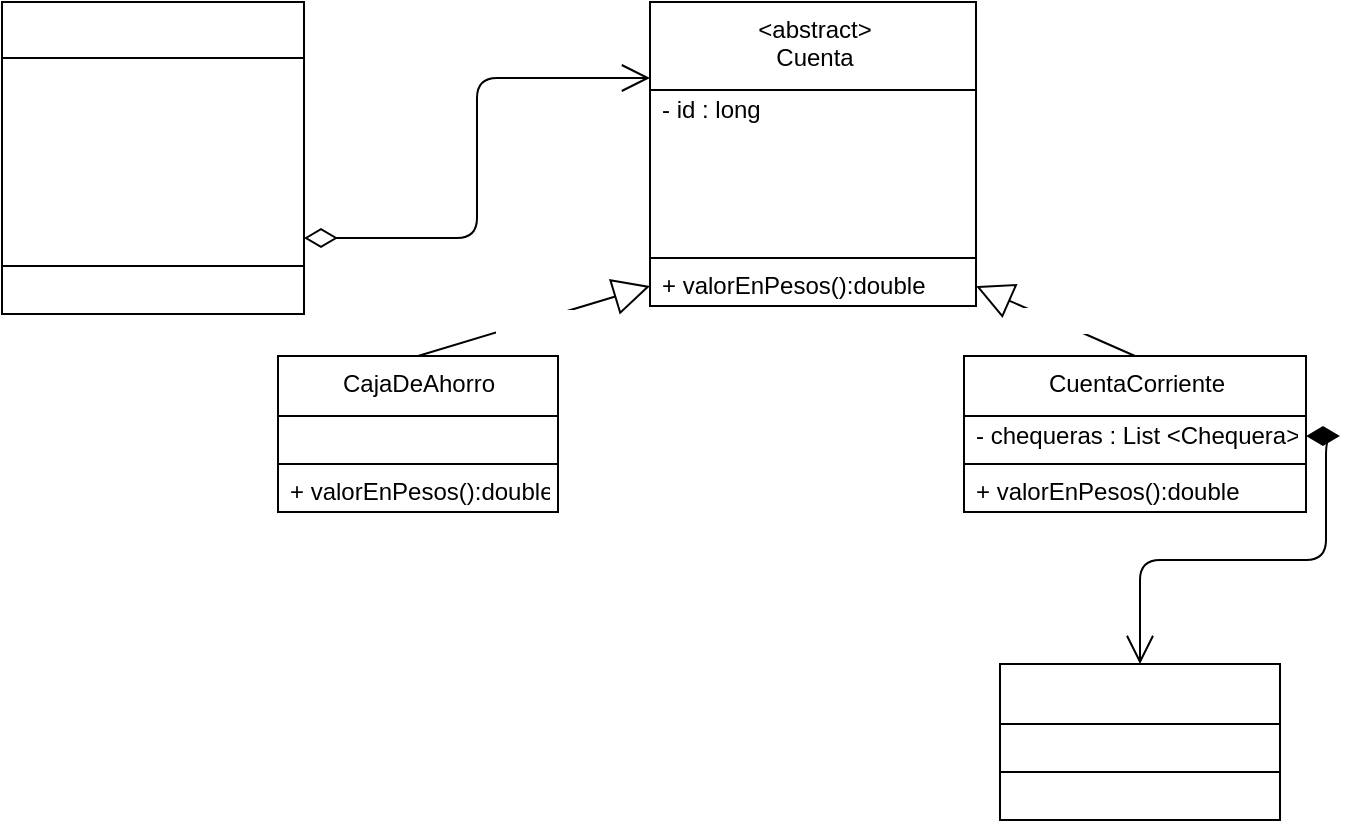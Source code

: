 <mxfile>
    <diagram id="CjBy1jmc4c3ETMRlTFQg" name="Page-1">
        <mxGraphModel dx="807" dy="392" grid="0" gridSize="10" guides="1" tooltips="1" connect="1" arrows="1" fold="1" page="1" pageScale="1" pageWidth="827" pageHeight="1169" math="0" shadow="0">
            <root>
                <mxCell id="0"/>
                <mxCell id="1" parent="0"/>
                <mxCell id="2" value="&amp;lt;abstract&amp;gt;&lt;br&gt;Cuenta" style="swimlane;fontStyle=0;align=center;verticalAlign=top;childLayout=stackLayout;horizontal=1;startSize=44;horizontalStack=0;resizeParent=1;resizeParentMax=0;resizeLast=0;collapsible=0;marginBottom=0;html=1;" parent="1" vertex="1">
                    <mxGeometry x="404" y="240" width="163" height="152" as="geometry"/>
                </mxCell>
                <mxCell id="4" value="- id : long" style="text;html=1;strokeColor=none;fillColor=none;align=left;verticalAlign=middle;spacingLeft=4;spacingRight=4;overflow=hidden;rotatable=0;points=[[0,0.5],[1,0.5]];portConstraint=eastwest;" parent="2" vertex="1">
                    <mxGeometry y="44" width="163" height="20" as="geometry"/>
                </mxCell>
                <object label="&lt;font color=&quot;#ffffff&quot;&gt;- cbu : string&lt;/font&gt;" qwer="" id="5">
                    <mxCell style="text;html=1;strokeColor=none;fillColor=none;align=left;verticalAlign=middle;spacingLeft=4;spacingRight=4;overflow=hidden;rotatable=0;points=[[0,0.5],[1,0.5]];portConstraint=eastwest;fontColor=#808080;" parent="2" vertex="1">
                        <mxGeometry y="64" width="163" height="20" as="geometry"/>
                    </mxCell>
                </object>
                <object label="&lt;font color=&quot;#ffffff&quot;&gt;- enDolares : boolean&lt;/font&gt;" qwer="" id="27">
                    <mxCell style="text;html=1;strokeColor=none;fillColor=none;align=left;verticalAlign=middle;spacingLeft=4;spacingRight=4;overflow=hidden;rotatable=0;points=[[0,0.5],[1,0.5]];portConstraint=eastwest;fontColor=#808080;" parent="2" vertex="1">
                        <mxGeometry y="84" width="163" height="20" as="geometry"/>
                    </mxCell>
                </object>
                <object label="&lt;font color=&quot;#ffffff&quot;&gt;- monto : double&lt;/font&gt;" qwer="" id="53">
                    <mxCell style="text;html=1;strokeColor=none;fillColor=none;align=left;verticalAlign=middle;spacingLeft=4;spacingRight=4;overflow=hidden;rotatable=0;points=[[0,0.5],[1,0.5]];portConstraint=eastwest;fontColor=#808080;" parent="2" vertex="1">
                        <mxGeometry y="104" width="163" height="20" as="geometry"/>
                    </mxCell>
                </object>
                <mxCell id="7" value="" style="line;strokeWidth=1;fillColor=none;align=left;verticalAlign=middle;spacingTop=-1;spacingLeft=3;spacingRight=3;rotatable=0;labelPosition=right;points=[];portConstraint=eastwest;" parent="2" vertex="1">
                    <mxGeometry y="124" width="163" height="8" as="geometry"/>
                </mxCell>
                <mxCell id="9" value="+ valorEnPesos():double" style="text;html=1;strokeColor=none;fillColor=none;align=left;verticalAlign=middle;spacingLeft=4;spacingRight=4;overflow=hidden;rotatable=0;points=[[0,0.5],[1,0.5]];portConstraint=eastwest;" parent="2" vertex="1">
                    <mxGeometry y="132" width="163" height="20" as="geometry"/>
                </mxCell>
                <mxCell id="10" value="CajaDeAhorro" style="swimlane;fontStyle=0;align=center;verticalAlign=top;childLayout=stackLayout;horizontal=1;startSize=30;horizontalStack=0;resizeParent=1;resizeParentMax=0;resizeLast=0;collapsible=0;marginBottom=0;html=1;" parent="1" vertex="1">
                    <mxGeometry x="218" y="417" width="140" height="78" as="geometry"/>
                </mxCell>
                <mxCell id="14" value="&amp;nbsp; &amp;nbsp;" style="text;html=1;strokeColor=none;fillColor=none;align=left;verticalAlign=middle;spacingLeft=4;spacingRight=4;overflow=hidden;rotatable=0;points=[[0,0.5],[1,0.5]];portConstraint=eastwest;" parent="10" vertex="1">
                    <mxGeometry y="30" width="140" height="20" as="geometry"/>
                </mxCell>
                <mxCell id="15" value="" style="line;strokeWidth=1;fillColor=none;align=left;verticalAlign=middle;spacingTop=-1;spacingLeft=3;spacingRight=3;rotatable=0;labelPosition=right;points=[];portConstraint=eastwest;" parent="10" vertex="1">
                    <mxGeometry y="50" width="140" height="8" as="geometry"/>
                </mxCell>
                <mxCell id="17" value="+ valorEnPesos():double" style="text;html=1;strokeColor=none;fillColor=none;align=left;verticalAlign=middle;spacingLeft=4;spacingRight=4;overflow=hidden;rotatable=0;points=[[0,0.5],[1,0.5]];portConstraint=eastwest;" parent="10" vertex="1">
                    <mxGeometry y="58" width="140" height="20" as="geometry"/>
                </mxCell>
                <mxCell id="18" value="CuentaCorriente" style="swimlane;fontStyle=0;align=center;verticalAlign=top;childLayout=stackLayout;horizontal=1;startSize=30;horizontalStack=0;resizeParent=1;resizeParentMax=0;resizeLast=0;collapsible=0;marginBottom=0;html=1;" parent="1" vertex="1">
                    <mxGeometry x="561" y="417" width="171" height="78" as="geometry"/>
                </mxCell>
                <mxCell id="20" value="- chequeras : List &amp;lt;Chequera&amp;gt;" style="text;html=1;strokeColor=none;fillColor=none;align=left;verticalAlign=middle;spacingLeft=4;spacingRight=4;overflow=hidden;rotatable=0;points=[[0,0.5],[1,0.5]];portConstraint=eastwest;" parent="18" vertex="1">
                    <mxGeometry y="30" width="171" height="20" as="geometry"/>
                </mxCell>
                <mxCell id="23" value="" style="line;strokeWidth=1;fillColor=none;align=left;verticalAlign=middle;spacingTop=-1;spacingLeft=3;spacingRight=3;rotatable=0;labelPosition=right;points=[];portConstraint=eastwest;" parent="18" vertex="1">
                    <mxGeometry y="50" width="171" height="8" as="geometry"/>
                </mxCell>
                <mxCell id="25" value="+ valorEnPesos():double" style="text;html=1;strokeColor=none;fillColor=none;align=left;verticalAlign=middle;spacingLeft=4;spacingRight=4;overflow=hidden;rotatable=0;points=[[0,0.5],[1,0.5]];portConstraint=eastwest;" parent="18" vertex="1">
                    <mxGeometry y="58" width="171" height="20" as="geometry"/>
                </mxCell>
                <mxCell id="28" value="Extends" style="endArrow=block;endSize=16;endFill=0;html=1;fontColor=#FFFFFF;exitX=0.5;exitY=0;exitDx=0;exitDy=0;entryX=0;entryY=0.5;entryDx=0;entryDy=0;" parent="1" source="10" target="9" edge="1">
                    <mxGeometry width="160" relative="1" as="geometry">
                        <mxPoint x="350" y="421" as="sourcePoint"/>
                        <mxPoint x="510" y="421" as="targetPoint"/>
                    </mxGeometry>
                </mxCell>
                <mxCell id="30" value="Extends" style="endArrow=block;endSize=16;endFill=0;html=1;fontColor=#FFFFFF;exitX=0.5;exitY=0;exitDx=0;exitDy=0;entryX=1;entryY=0.5;entryDx=0;entryDy=0;" parent="1" source="18" target="9" edge="1">
                    <mxGeometry width="160" relative="1" as="geometry">
                        <mxPoint x="443" y="533" as="sourcePoint"/>
                        <mxPoint x="603" y="533" as="targetPoint"/>
                    </mxGeometry>
                </mxCell>
                <mxCell id="31" value="&lt;b&gt;Chequera&lt;/b&gt;" style="swimlane;fontStyle=0;align=center;verticalAlign=top;childLayout=stackLayout;horizontal=1;startSize=30;horizontalStack=0;resizeParent=1;resizeParentMax=0;resizeLast=0;collapsible=0;marginBottom=0;html=1;fontColor=#FFFFFF;" parent="1" vertex="1">
                    <mxGeometry x="579" y="571" width="140" height="78" as="geometry"/>
                </mxCell>
                <mxCell id="32" value="- id : long" style="text;html=1;strokeColor=none;fillColor=none;align=left;verticalAlign=middle;spacingLeft=4;spacingRight=4;overflow=hidden;rotatable=0;points=[[0,0.5],[1,0.5]];portConstraint=eastwest;fontColor=#FFFFFF;" parent="31" vertex="1">
                    <mxGeometry y="30" width="140" height="20" as="geometry"/>
                </mxCell>
                <mxCell id="36" value="" style="line;strokeWidth=1;fillColor=none;align=left;verticalAlign=middle;spacingTop=-1;spacingLeft=3;spacingRight=3;rotatable=0;labelPosition=right;points=[];portConstraint=eastwest;fontColor=#FFFFFF;" parent="31" vertex="1">
                    <mxGeometry y="50" width="140" height="8" as="geometry"/>
                </mxCell>
                <mxCell id="38" value="&amp;nbsp; &amp;nbsp;" style="text;html=1;strokeColor=none;fillColor=none;align=left;verticalAlign=middle;spacingLeft=4;spacingRight=4;overflow=hidden;rotatable=0;points=[[0,0.5],[1,0.5]];portConstraint=eastwest;fontColor=#FFFFFF;" parent="31" vertex="1">
                    <mxGeometry y="58" width="140" height="20" as="geometry"/>
                </mxCell>
                <mxCell id="40" value="1" style="endArrow=open;html=1;endSize=12;startArrow=diamondThin;startSize=14;startFill=1;edgeStyle=orthogonalEdgeStyle;align=left;verticalAlign=bottom;fontColor=#FFFFFF;exitX=1;exitY=0.5;exitDx=0;exitDy=0;entryX=0.5;entryY=0;entryDx=0;entryDy=0;" parent="1" source="20" target="31" edge="1">
                    <mxGeometry x="-1" y="3" relative="1" as="geometry">
                        <mxPoint x="414" y="623" as="sourcePoint"/>
                        <mxPoint x="574" y="623" as="targetPoint"/>
                    </mxGeometry>
                </mxCell>
                <mxCell id="41" value="Cliente" style="swimlane;fontStyle=0;align=center;verticalAlign=top;childLayout=stackLayout;horizontal=1;startSize=28;horizontalStack=0;resizeParent=1;resizeParentMax=0;resizeLast=0;collapsible=0;marginBottom=0;html=1;fontColor=#FFFFFF;" parent="1" vertex="1">
                    <mxGeometry x="80" y="240" width="151" height="156" as="geometry"/>
                </mxCell>
                <mxCell id="42" value="- id : long" style="text;html=1;strokeColor=none;fillColor=none;align=left;verticalAlign=middle;spacingLeft=4;spacingRight=4;overflow=hidden;rotatable=0;points=[[0,0.5],[1,0.5]];portConstraint=eastwest;fontColor=#FFFFFF;" parent="41" vertex="1">
                    <mxGeometry y="28" width="151" height="20" as="geometry"/>
                </mxCell>
                <mxCell id="50" value="- nombre : string" style="text;html=1;strokeColor=none;fillColor=none;align=left;verticalAlign=middle;spacingLeft=4;spacingRight=4;overflow=hidden;rotatable=0;points=[[0,0.5],[1,0.5]];portConstraint=eastwest;fontColor=#FFFFFF;" parent="41" vertex="1">
                    <mxGeometry y="48" width="151" height="20" as="geometry"/>
                </mxCell>
                <mxCell id="51" value="- apellido : string" style="text;html=1;strokeColor=none;fillColor=none;align=left;verticalAlign=middle;spacingLeft=4;spacingRight=4;overflow=hidden;rotatable=0;points=[[0,0.5],[1,0.5]];portConstraint=eastwest;fontColor=#FFFFFF;" parent="41" vertex="1">
                    <mxGeometry y="68" width="151" height="20" as="geometry"/>
                </mxCell>
                <mxCell id="52" value="- dni : int" style="text;html=1;strokeColor=none;fillColor=none;align=left;verticalAlign=middle;spacingLeft=4;spacingRight=4;overflow=hidden;rotatable=0;points=[[0,0.5],[1,0.5]];portConstraint=eastwest;fontColor=#FFFFFF;" parent="41" vertex="1">
                    <mxGeometry y="88" width="151" height="20" as="geometry"/>
                </mxCell>
                <mxCell id="43" value="- cuentas : List &amp;lt;Cuenta&amp;gt;" style="text;html=1;strokeColor=none;fillColor=none;align=left;verticalAlign=middle;spacingLeft=4;spacingRight=4;overflow=hidden;rotatable=0;points=[[0,0.5],[1,0.5]];portConstraint=eastwest;fontColor=#FFFFFF;" parent="41" vertex="1">
                    <mxGeometry y="108" width="151" height="20" as="geometry"/>
                </mxCell>
                <mxCell id="46" value="" style="line;strokeWidth=1;fillColor=none;align=left;verticalAlign=middle;spacingTop=-1;spacingLeft=3;spacingRight=3;rotatable=0;labelPosition=right;points=[];portConstraint=eastwest;fontColor=#FFFFFF;" parent="41" vertex="1">
                    <mxGeometry y="128" width="151" height="8" as="geometry"/>
                </mxCell>
                <mxCell id="47" value="+ pagaBienes() : boolean" style="text;html=1;strokeColor=none;fillColor=none;align=left;verticalAlign=middle;spacingLeft=4;spacingRight=4;overflow=hidden;rotatable=0;points=[[0,0.5],[1,0.5]];portConstraint=eastwest;fontColor=#FFFFFF;" parent="41" vertex="1">
                    <mxGeometry y="136" width="151" height="20" as="geometry"/>
                </mxCell>
                <mxCell id="49" value="1" style="endArrow=open;html=1;endSize=12;startArrow=diamondThin;startSize=14;startFill=0;edgeStyle=orthogonalEdgeStyle;align=left;verticalAlign=bottom;fontColor=#FFFFFF;exitX=1;exitY=0.5;exitDx=0;exitDy=0;entryX=0;entryY=0.25;entryDx=0;entryDy=0;" parent="1" source="43" target="2" edge="1">
                    <mxGeometry x="-1" y="3" relative="1" as="geometry">
                        <mxPoint x="237" y="272" as="sourcePoint"/>
                        <mxPoint x="397" y="272" as="targetPoint"/>
                    </mxGeometry>
                </mxCell>
            </root>
        </mxGraphModel>
    </diagram>
</mxfile>